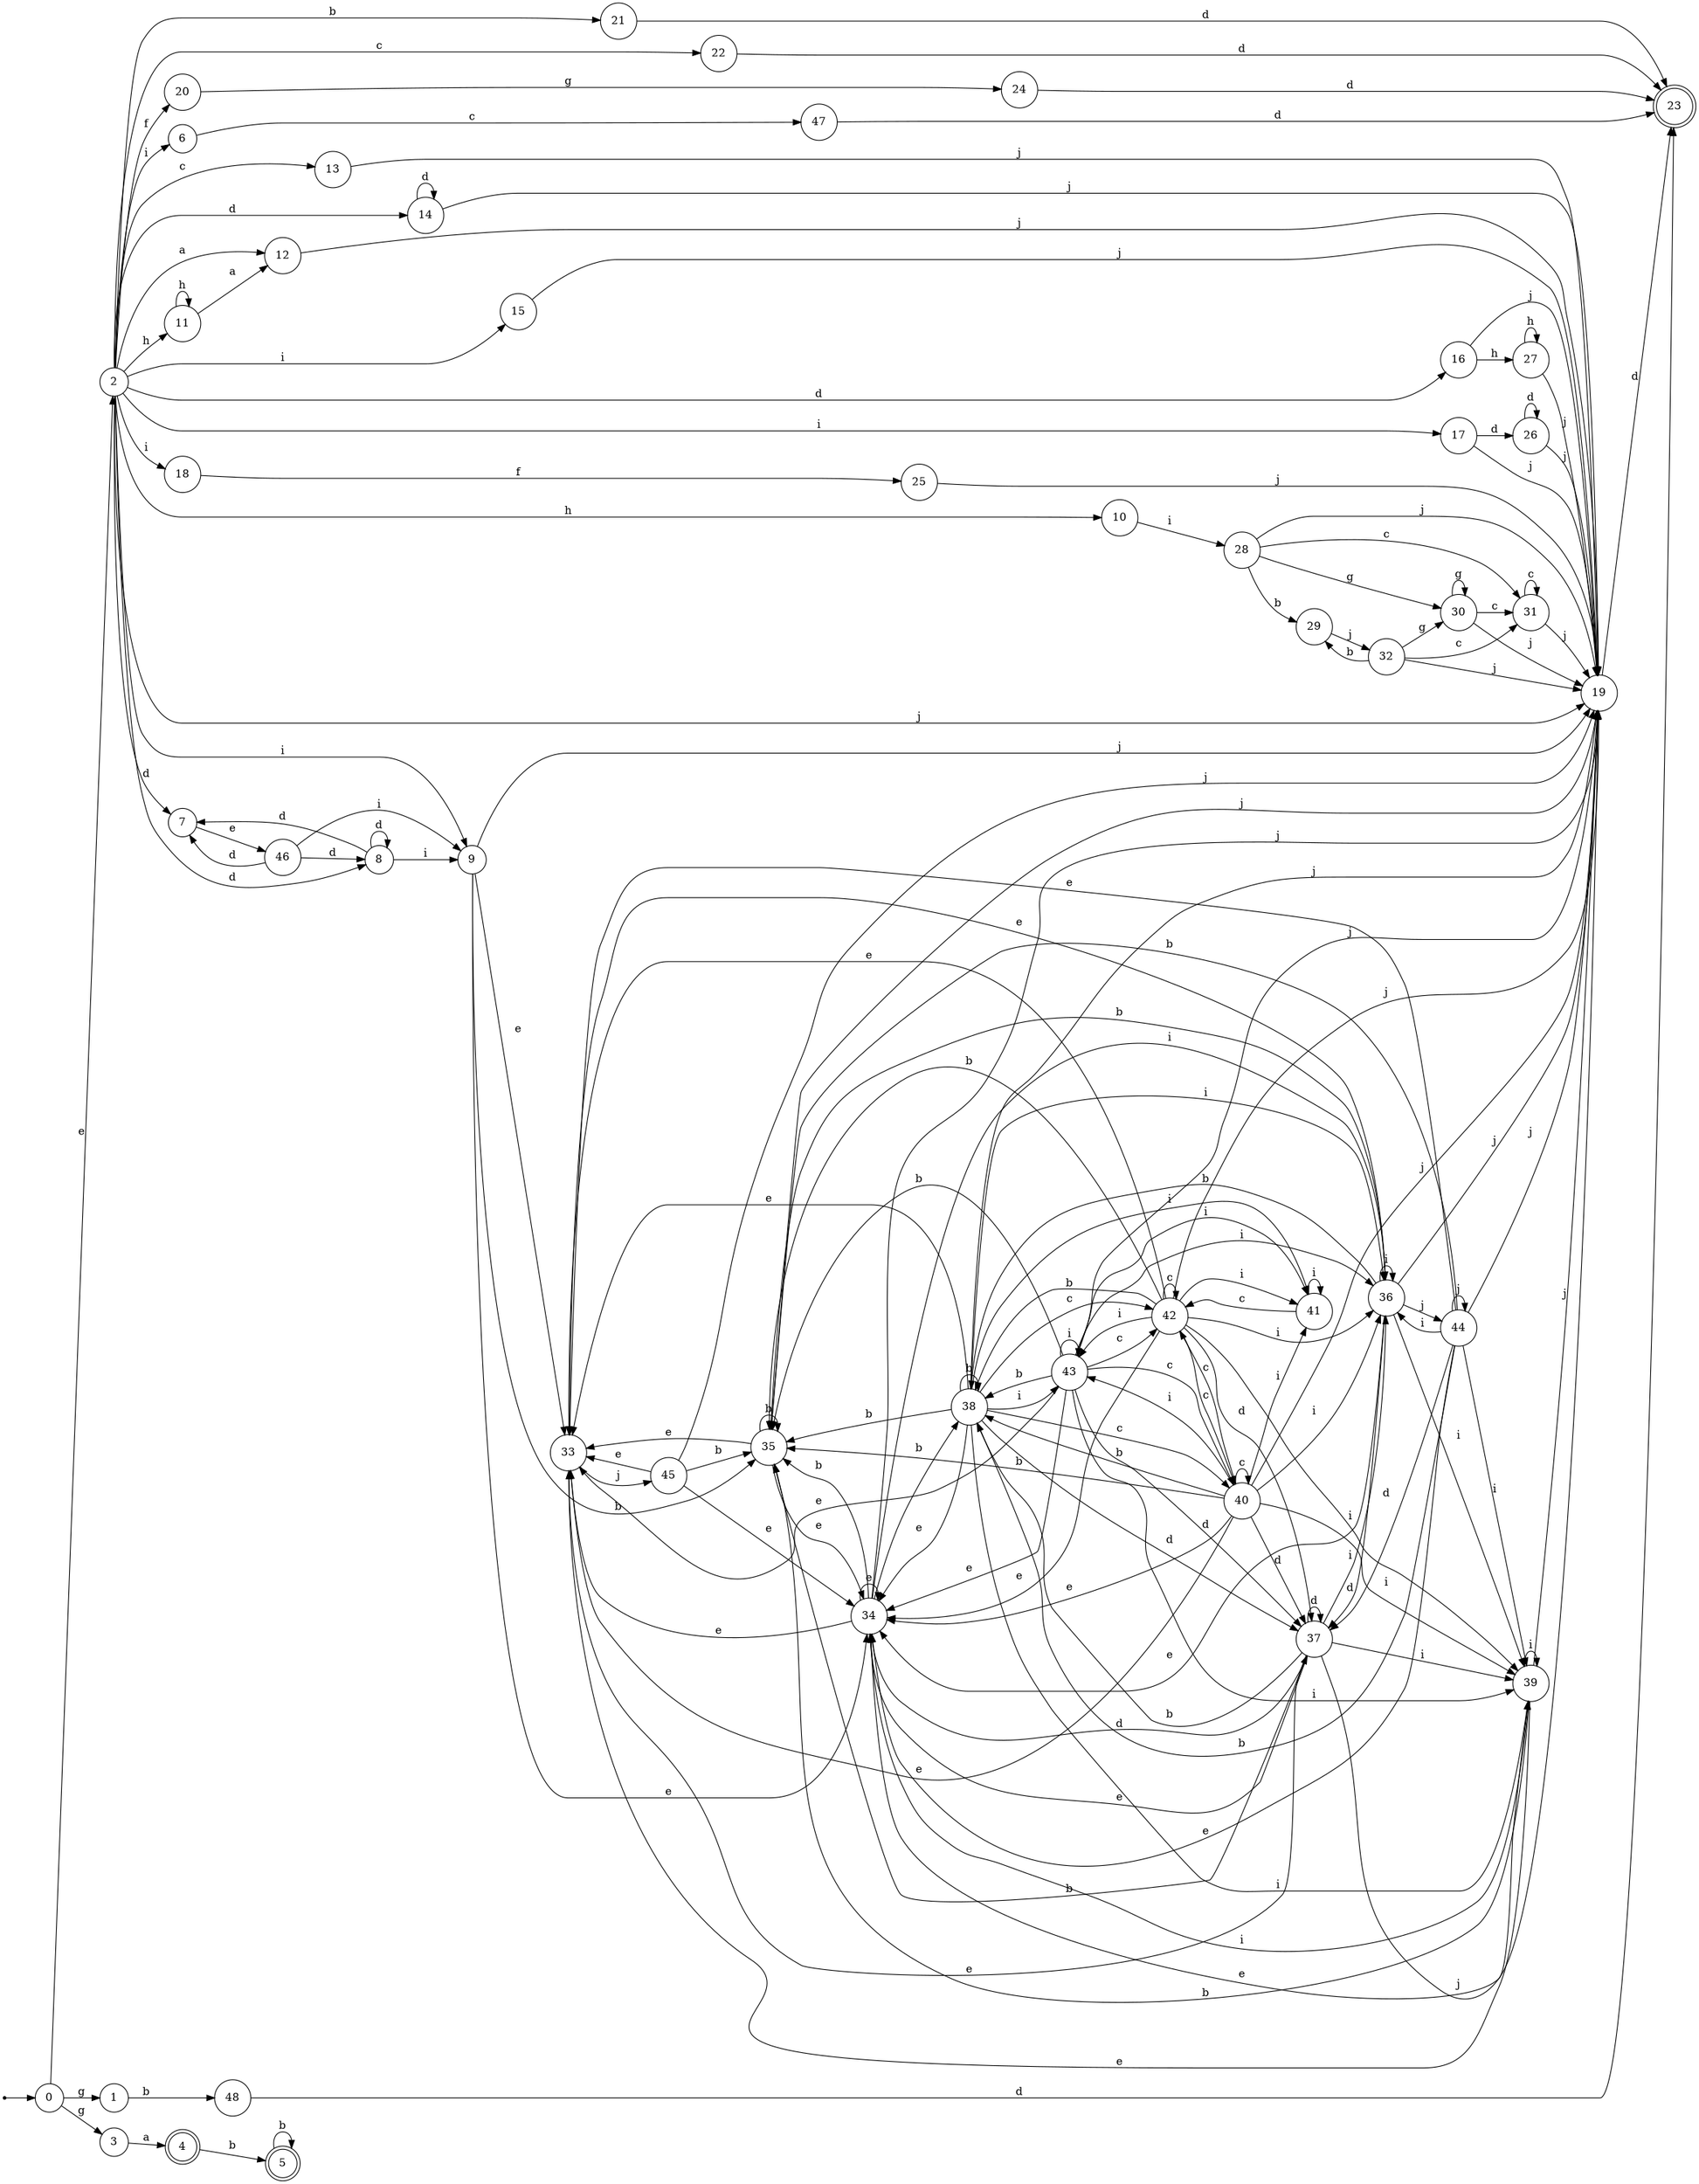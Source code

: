 digraph finite_state_machine {
rankdir=LR;
size="20,20";
node [shape = point]; "dummy0"
node [shape = circle]; "0";
"dummy0" -> "0";
node [shape = circle]; "1";
node [shape = circle]; "2";
node [shape = circle]; "3";
node [shape = doublecircle]; "4";node [shape = doublecircle]; "5";node [shape = circle]; "6";
node [shape = circle]; "7";
node [shape = circle]; "8";
node [shape = circle]; "9";
node [shape = circle]; "10";
node [shape = circle]; "11";
node [shape = circle]; "12";
node [shape = circle]; "13";
node [shape = circle]; "14";
node [shape = circle]; "15";
node [shape = circle]; "16";
node [shape = circle]; "17";
node [shape = circle]; "18";
node [shape = circle]; "19";
node [shape = circle]; "20";
node [shape = circle]; "21";
node [shape = circle]; "22";
node [shape = doublecircle]; "23";node [shape = circle]; "24";
node [shape = circle]; "25";
node [shape = circle]; "26";
node [shape = circle]; "27";
node [shape = circle]; "28";
node [shape = circle]; "29";
node [shape = circle]; "30";
node [shape = circle]; "31";
node [shape = circle]; "32";
node [shape = circle]; "33";
node [shape = circle]; "34";
node [shape = circle]; "35";
node [shape = circle]; "36";
node [shape = circle]; "37";
node [shape = circle]; "38";
node [shape = circle]; "39";
node [shape = circle]; "40";
node [shape = circle]; "41";
node [shape = circle]; "42";
node [shape = circle]; "43";
node [shape = circle]; "44";
node [shape = circle]; "45";
node [shape = circle]; "46";
node [shape = circle]; "47";
node [shape = circle]; "48";
"0" -> "1" [label = "g"];
 "0" -> "3" [label = "g"];
 "0" -> "2" [label = "e"];
 "3" -> "4" [label = "a"];
 "4" -> "5" [label = "b"];
 "5" -> "5" [label = "b"];
 "2" -> "17" [label = "i"];
 "2" -> "18" [label = "i"];
 "2" -> "6" [label = "i"];
 "2" -> "9" [label = "i"];
 "2" -> "15" [label = "i"];
 "2" -> "8" [label = "d"];
 "2" -> "16" [label = "d"];
 "2" -> "14" [label = "d"];
 "2" -> "7" [label = "d"];
 "2" -> "10" [label = "h"];
 "2" -> "11" [label = "h"];
 "2" -> "12" [label = "a"];
 "2" -> "13" [label = "c"];
 "2" -> "22" [label = "c"];
 "2" -> "19" [label = "j"];
 "2" -> "20" [label = "f"];
 "2" -> "21" [label = "b"];
 "22" -> "23" [label = "d"];
 "21" -> "23" [label = "d"];
 "20" -> "24" [label = "g"];
 "24" -> "23" [label = "d"];
 "19" -> "23" [label = "d"];
 "18" -> "25" [label = "f"];
 "25" -> "19" [label = "j"];
 "17" -> "26" [label = "d"];
 "17" -> "19" [label = "j"];
 "26" -> "26" [label = "d"];
 "26" -> "19" [label = "j"];
 "16" -> "27" [label = "h"];
 "16" -> "19" [label = "j"];
 "27" -> "27" [label = "h"];
 "27" -> "19" [label = "j"];
 "15" -> "19" [label = "j"];
 "14" -> "14" [label = "d"];
 "14" -> "19" [label = "j"];
 "13" -> "19" [label = "j"];
 "12" -> "19" [label = "j"];
 "11" -> "11" [label = "h"];
 "11" -> "12" [label = "a"];
 "10" -> "28" [label = "i"];
 "28" -> "29" [label = "b"];
 "28" -> "30" [label = "g"];
 "28" -> "31" [label = "c"];
 "28" -> "19" [label = "j"];
 "31" -> "31" [label = "c"];
 "31" -> "19" [label = "j"];
 "30" -> "30" [label = "g"];
 "30" -> "31" [label = "c"];
 "30" -> "19" [label = "j"];
 "29" -> "32" [label = "j"];
 "32" -> "29" [label = "b"];
 "32" -> "30" [label = "g"];
 "32" -> "31" [label = "c"];
 "32" -> "19" [label = "j"];
 "9" -> "33" [label = "e"];
 "9" -> "34" [label = "e"];
 "9" -> "35" [label = "b"];
 "9" -> "19" [label = "j"];
 "35" -> "35" [label = "b"];
 "35" -> "33" [label = "e"];
 "35" -> "34" [label = "e"];
 "35" -> "19" [label = "j"];
 "34" -> "33" [label = "e"];
 "34" -> "34" [label = "e"];
 "34" -> "36" [label = "i"];
 "34" -> "39" [label = "i"];
 "34" -> "37" [label = "d"];
 "34" -> "35" [label = "b"];
 "34" -> "38" [label = "b"];
 "34" -> "19" [label = "j"];
 "39" -> "39" [label = "i"];
 "39" -> "33" [label = "e"];
 "39" -> "34" [label = "e"];
 "39" -> "35" [label = "b"];
 "39" -> "19" [label = "j"];
 "38" -> "35" [label = "b"];
 "38" -> "38" [label = "b"];
 "38" -> "40" [label = "c"];
 "38" -> "42" [label = "c"];
 "38" -> "41" [label = "i"];
 "38" -> "43" [label = "i"];
 "38" -> "36" [label = "i"];
 "38" -> "39" [label = "i"];
 "38" -> "37" [label = "d"];
 "38" -> "33" [label = "e"];
 "38" -> "34" [label = "e"];
 "38" -> "19" [label = "j"];
 "43" -> "41" [label = "i"];
 "43" -> "43" [label = "i"];
 "43" -> "36" [label = "i"];
 "43" -> "39" [label = "i"];
 "43" -> "40" [label = "c"];
 "43" -> "42" [label = "c"];
 "43" -> "35" [label = "b"];
 "43" -> "38" [label = "b"];
 "43" -> "37" [label = "d"];
 "43" -> "33" [label = "e"];
 "43" -> "34" [label = "e"];
 "43" -> "19" [label = "j"];
 "42" -> "40" [label = "c"];
 "42" -> "42" [label = "c"];
 "42" -> "41" [label = "i"];
 "42" -> "43" [label = "i"];
 "42" -> "36" [label = "i"];
 "42" -> "39" [label = "i"];
 "42" -> "35" [label = "b"];
 "42" -> "38" [label = "b"];
 "42" -> "37" [label = "d"];
 "42" -> "33" [label = "e"];
 "42" -> "34" [label = "e"];
 "42" -> "19" [label = "j"];
 "41" -> "41" [label = "i"];
 "41" -> "42" [label = "c"];
 "40" -> "40" [label = "c"];
 "40" -> "42" [label = "c"];
 "40" -> "41" [label = "i"];
 "40" -> "43" [label = "i"];
 "40" -> "36" [label = "i"];
 "40" -> "39" [label = "i"];
 "40" -> "35" [label = "b"];
 "40" -> "38" [label = "b"];
 "40" -> "37" [label = "d"];
 "40" -> "33" [label = "e"];
 "40" -> "34" [label = "e"];
 "40" -> "19" [label = "j"];
 "37" -> "37" [label = "d"];
 "37" -> "36" [label = "i"];
 "37" -> "39" [label = "i"];
 "37" -> "35" [label = "b"];
 "37" -> "38" [label = "b"];
 "37" -> "33" [label = "e"];
 "37" -> "34" [label = "e"];
 "37" -> "19" [label = "j"];
 "36" -> "36" [label = "i"];
 "36" -> "39" [label = "i"];
 "36" -> "19" [label = "j"];
 "36" -> "44" [label = "j"];
 "36" -> "37" [label = "d"];
 "36" -> "35" [label = "b"];
 "36" -> "38" [label = "b"];
 "36" -> "33" [label = "e"];
 "36" -> "34" [label = "e"];
 "44" -> "19" [label = "j"];
 "44" -> "44" [label = "j"];
 "44" -> "36" [label = "i"];
 "44" -> "39" [label = "i"];
 "44" -> "37" [label = "d"];
 "44" -> "35" [label = "b"];
 "44" -> "38" [label = "b"];
 "44" -> "33" [label = "e"];
 "44" -> "34" [label = "e"];
 "33" -> "45" [label = "j"];
 "45" -> "33" [label = "e"];
 "45" -> "34" [label = "e"];
 "45" -> "35" [label = "b"];
 "45" -> "19" [label = "j"];
 "8" -> "8" [label = "d"];
 "8" -> "7" [label = "d"];
 "8" -> "9" [label = "i"];
 "7" -> "46" [label = "e"];
 "46" -> "8" [label = "d"];
 "46" -> "7" [label = "d"];
 "46" -> "9" [label = "i"];
 "6" -> "47" [label = "c"];
 "47" -> "23" [label = "d"];
 "1" -> "48" [label = "b"];
 "48" -> "23" [label = "d"];
 }

